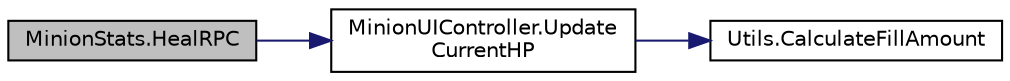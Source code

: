 digraph "MinionStats.HealRPC"
{
 // INTERACTIVE_SVG=YES
 // LATEX_PDF_SIZE
  bgcolor="transparent";
  edge [fontname="Helvetica",fontsize="10",labelfontname="Helvetica",labelfontsize="10"];
  node [fontname="Helvetica",fontsize="10",shape=record];
  rankdir="LR";
  Node1 [label="MinionStats.HealRPC",height=0.2,width=0.4,color="black", fillcolor="grey75", style="filled", fontcolor="black",tooltip=" "];
  Node1 -> Node2 [color="midnightblue",fontsize="10",style="solid",fontname="Helvetica"];
  Node2 [label="MinionUIController.Update\lCurrentHP",height=0.2,width=0.4,color="black",URL="$class_minion_u_i_controller.html#a9042cfa3430e60cf37cf0e0797692742",tooltip="Updates the current HP of the entity."];
  Node2 -> Node3 [color="midnightblue",fontsize="10",style="solid",fontname="Helvetica"];
  Node3 [label="Utils.CalculateFillAmount",height=0.2,width=0.4,color="black",URL="$class_utils.html#a459472171f68c903c975020cc5b02fee",tooltip="Calculates the actual normalized fill amount for the image."];
}
